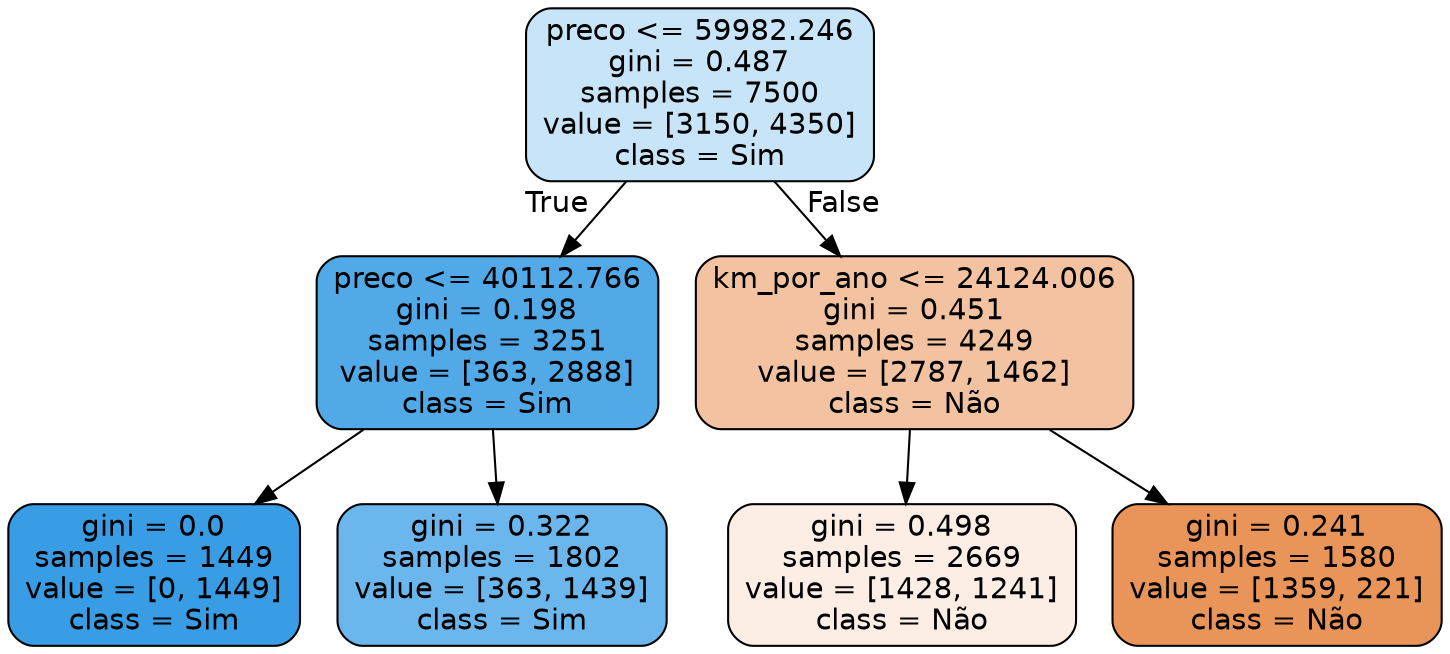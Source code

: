 digraph Tree {
node [shape=box, style="filled, rounded", color="black", fontname=helvetica] ;
edge [fontname=helvetica] ;
0 [label="preco <= 59982.246\ngini = 0.487\nsamples = 7500\nvalue = [3150, 4350]\nclass = Sim", fillcolor="#c8e4f8"] ;
1 [label="preco <= 40112.766\ngini = 0.198\nsamples = 3251\nvalue = [363, 2888]\nclass = Sim", fillcolor="#52a9e8"] ;
0 -> 1 [labeldistance=2.5, labelangle=45, headlabel="True"] ;
2 [label="gini = 0.0\nsamples = 1449\nvalue = [0, 1449]\nclass = Sim", fillcolor="#399de5"] ;
1 -> 2 ;
3 [label="gini = 0.322\nsamples = 1802\nvalue = [363, 1439]\nclass = Sim", fillcolor="#6bb6ec"] ;
1 -> 3 ;
4 [label="km_por_ano <= 24124.006\ngini = 0.451\nsamples = 4249\nvalue = [2787, 1462]\nclass = Não", fillcolor="#f3c3a1"] ;
0 -> 4 [labeldistance=2.5, labelangle=-45, headlabel="False"] ;
5 [label="gini = 0.498\nsamples = 2669\nvalue = [1428, 1241]\nclass = Não", fillcolor="#fceee5"] ;
4 -> 5 ;
6 [label="gini = 0.241\nsamples = 1580\nvalue = [1359, 221]\nclass = Não", fillcolor="#e99559"] ;
4 -> 6 ;
}
